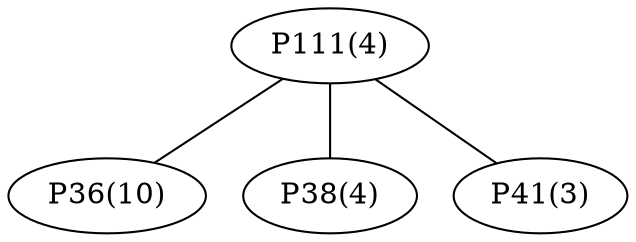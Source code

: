 graph network {
	"P111(4)";
	"P36(10)";
	"P38(4)";
	"P41(3)";
	"P111(4)" -- "P36(10)";
	"P111(4)" -- "P38(4)";
	"P111(4)" -- "P41(3)";
}